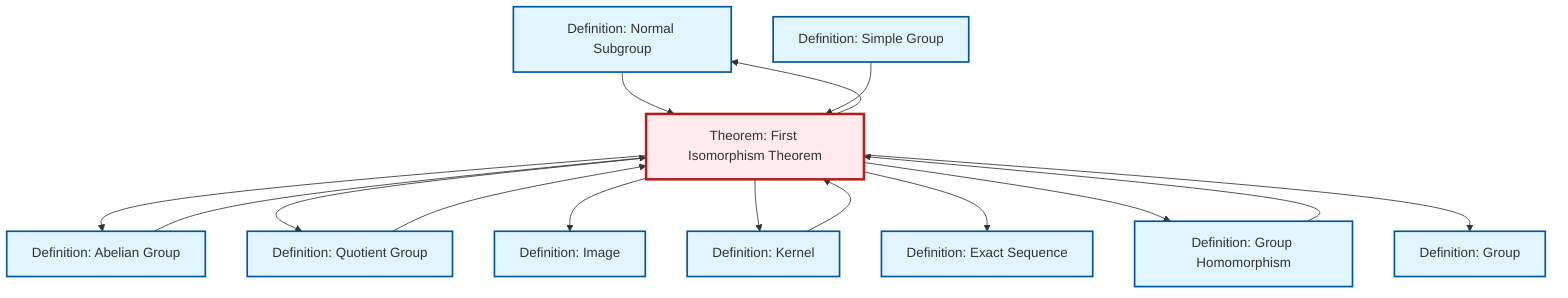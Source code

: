 graph TD
    classDef definition fill:#e1f5fe,stroke:#01579b,stroke-width:2px
    classDef theorem fill:#f3e5f5,stroke:#4a148c,stroke-width:2px
    classDef axiom fill:#fff3e0,stroke:#e65100,stroke-width:2px
    classDef example fill:#e8f5e9,stroke:#1b5e20,stroke-width:2px
    classDef current fill:#ffebee,stroke:#b71c1c,stroke-width:3px
    def-normal-subgroup["Definition: Normal Subgroup"]:::definition
    def-exact-sequence["Definition: Exact Sequence"]:::definition
    def-abelian-group["Definition: Abelian Group"]:::definition
    def-kernel["Definition: Kernel"]:::definition
    def-image["Definition: Image"]:::definition
    def-homomorphism["Definition: Group Homomorphism"]:::definition
    thm-first-isomorphism["Theorem: First Isomorphism Theorem"]:::theorem
    def-group["Definition: Group"]:::definition
    def-simple-group["Definition: Simple Group"]:::definition
    def-quotient-group["Definition: Quotient Group"]:::definition
    thm-first-isomorphism --> def-abelian-group
    thm-first-isomorphism --> def-quotient-group
    def-normal-subgroup --> thm-first-isomorphism
    thm-first-isomorphism --> def-image
    thm-first-isomorphism --> def-kernel
    def-kernel --> thm-first-isomorphism
    thm-first-isomorphism --> def-normal-subgroup
    def-abelian-group --> thm-first-isomorphism
    thm-first-isomorphism --> def-exact-sequence
    def-simple-group --> thm-first-isomorphism
    thm-first-isomorphism --> def-homomorphism
    thm-first-isomorphism --> def-group
    def-quotient-group --> thm-first-isomorphism
    def-homomorphism --> thm-first-isomorphism
    class thm-first-isomorphism current